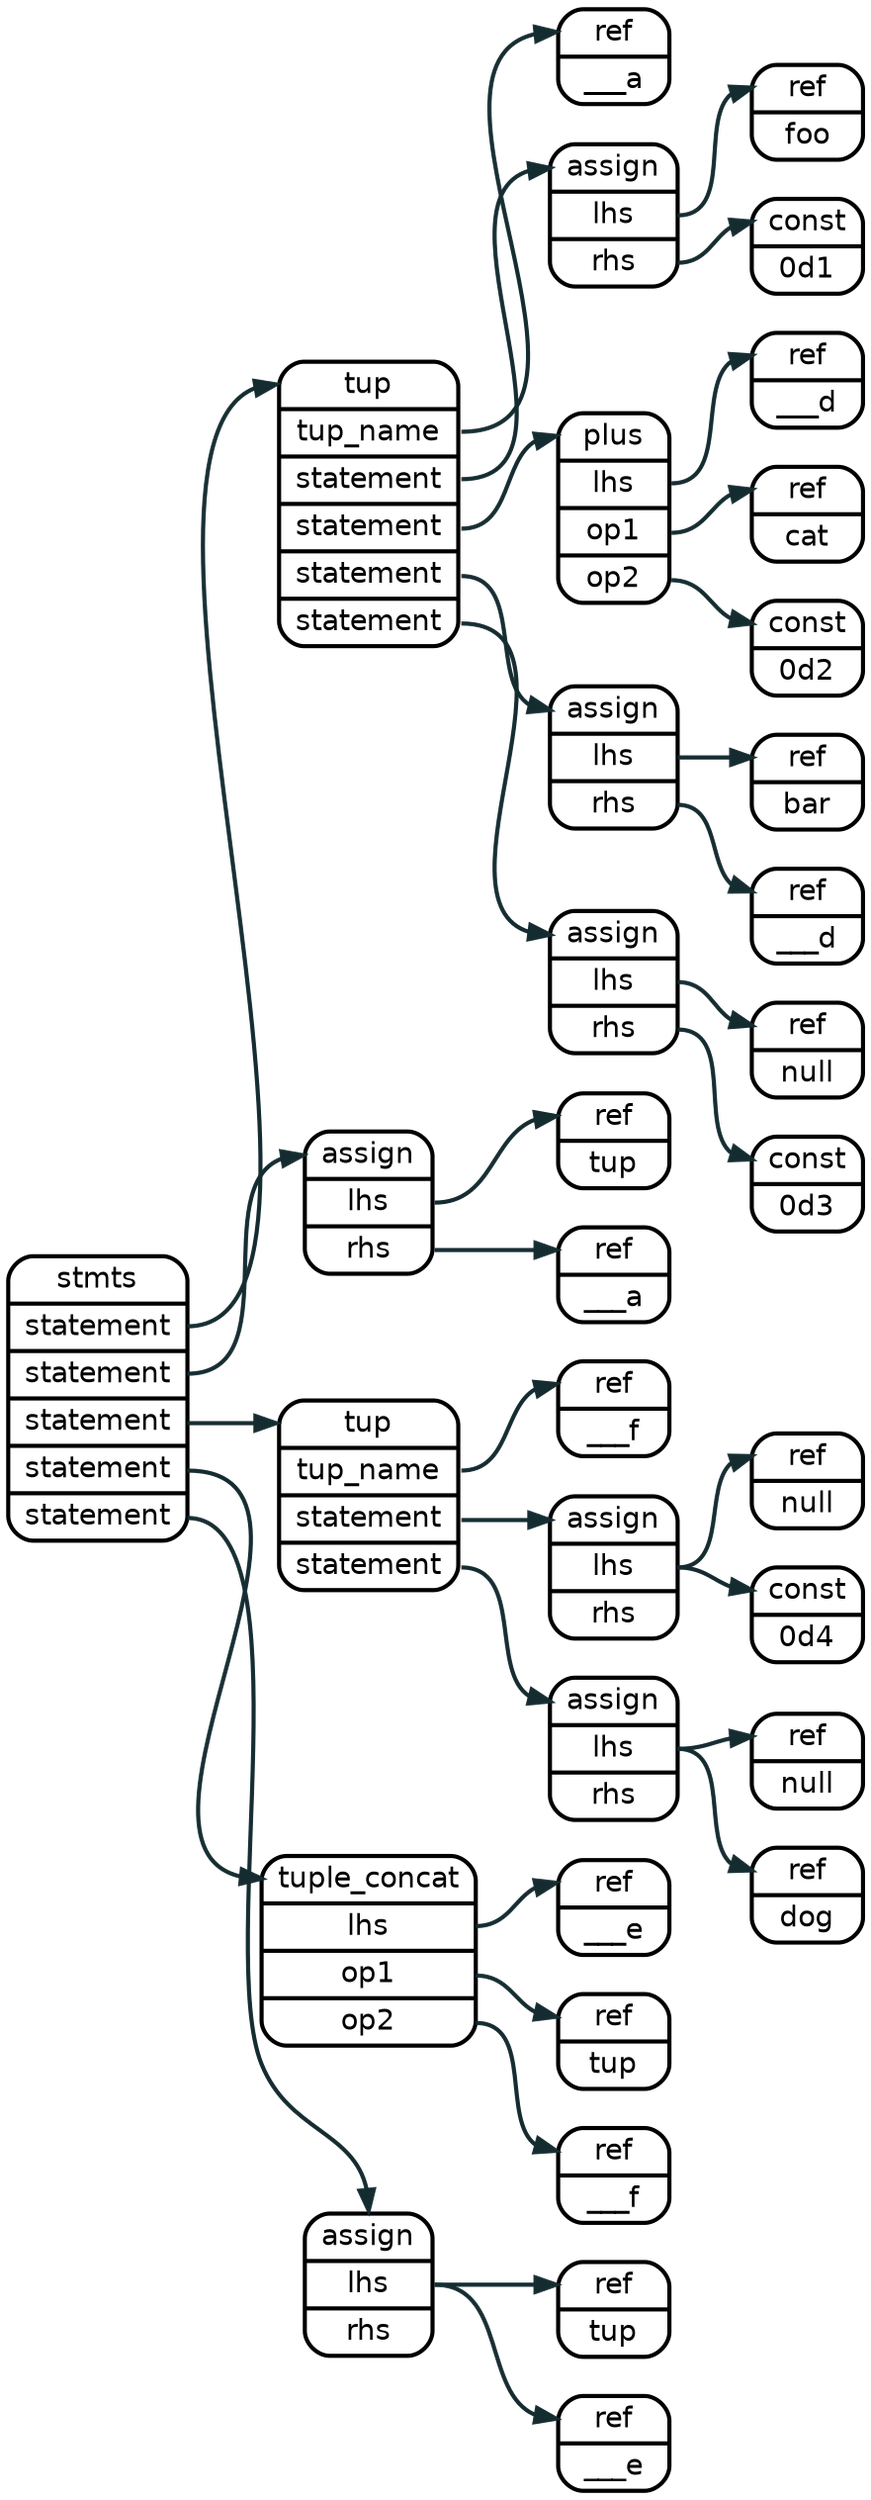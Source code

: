 digraph assign {
  rankdir=LR
  bgcolor="transparent"

  node  [fontname = "helvetica", shape=record, style="rounded", penwidth = 2];
  edge  [fontname = "helvetica", color="#142b30", arrowhead="normal", penwidth = 2];
  graph [fontname = "helvetica"];

  

  node_0 [label = "<a> stmts | <s1> statement | <s2> statement | <s3> statement
  | <s4> statement | <s5> statement"];
  node_1 [label = "<a> tup   | <n> tup_name | <s1> statement | <s2> statement |  <s3> statement | <s4> statement"]
  node_1_1 [label = "<a> ref   | <l> ___a"];

  node_2 [label = "<a> assign | <l> lhs  | <r> rhs"];
  node_3 [label = "<a> ref   | <l> foo"];
  node_4 [label = "<a> const | <l> 0d1"];

  node_5 [label = "<a> plus | <l> lhs | <r1> op1 | <r2> op2 "];
  node_6 [label = "<a> ref   | <l> ___d"];
  node_7 [label = "<a> ref   | <l> cat"];
  node_8 [label = "<a> const   | <l> 0d2"];

  node_9 [label = "<a> assign | <l> lhs  | <r> rhs"];
  node_a [label = "<a> ref    | <l> bar"];
  node_b [label = "<a> ref    | <l> ___d"];

  node_c [label = "<a> assign | <l> lhs  | <r> rhs"];
  node_d [label = "<a> ref   | <l> null"];
  node_e [label = "<a> const   | <l> 0d3"];

  node_f [label = "<a> assign | <l> lhs  | <r> rhs"];
  node_g [label = "<a> ref   | <l> tup"];
  node_h [label = "<a> ref   | <l> ___a"];


  node_j [label = "<a> tup     | <n> tup_name | <s1> statement | <s2> statement"]
  node_j_1 [label = "<a> ref   | <l> ___f"];

  node_k [label = "<a> assign  | <l> lhs  | <r> rhs"];
  node_l [label = "<a> ref     | <l> null"];
  node_m [label = "<a> const   | <l> 0d4"];

  node_n [label = "<a> assign  | <l> lhs  | <r> rhs"];
  node_o [label = "<a> ref     | <l> null"];
  node_p [label = "<a> ref     | <l> dog"];

  node_q [label = "<a> tuple_concat | <l> lhs | <r1> op1 | <r2> op2 "];
  node_r [label = "<a> ref   | <l> ___e"];
  node_s [label = "<a> ref   | <l> tup"];
  node_t [label = "<a> ref   | <l> ___f"];

  node_u [label = "<a> assign | <l> lhs  | <r> rhs"];
  node_v [label = "<a> ref    | <l> tup"];
  node_w [label = "<a> ref    | <l> ___e"];


  node_0:s1  -> node_1:a;
  node_0:s2  -> node_f:a;
  node_0:s3  -> node_j:a;
  node_0:s4  -> node_q:a;
  node_0:s5  -> node_u:a;

  node_1:n  -> node_1_1:a;
  node_1:s1 -> node_2:a;
  node_1:s2 -> node_5:a;
  node_1:s3 -> node_9:a;
  node_1:s4 -> node_c:a;

  node_2:l -> node_3:a;
  node_2:r -> node_4:a;
  
  node_5:l  -> node_6:a;
  node_5:r1 -> node_7:a;
  node_5:r2 -> node_8:a;
  
  node_9:l -> node_a:a;
  node_9:r -> node_b:a;

  node_c:l -> node_d:a;
  node_c:r -> node_e:a;

  node_f:l -> node_g:a;
  node_f:r -> node_h:a;

  node_j:n -> node_j_1:a;
  node_j:s1 -> node_k:a;
  node_j:s2 -> node_n:a;

  node_k:l -> node_l:a;
  node_k:l -> node_m:a;

  node_n:l -> node_o:a;
  node_n:l -> node_p:a;

  node_q:l -> node_r:a;
  node_q:r1 -> node_s:a;
  node_q:r2 -> node_t:a;

  node_u:l -> node_v:a;
  node_u:l -> node_w:a;
}

